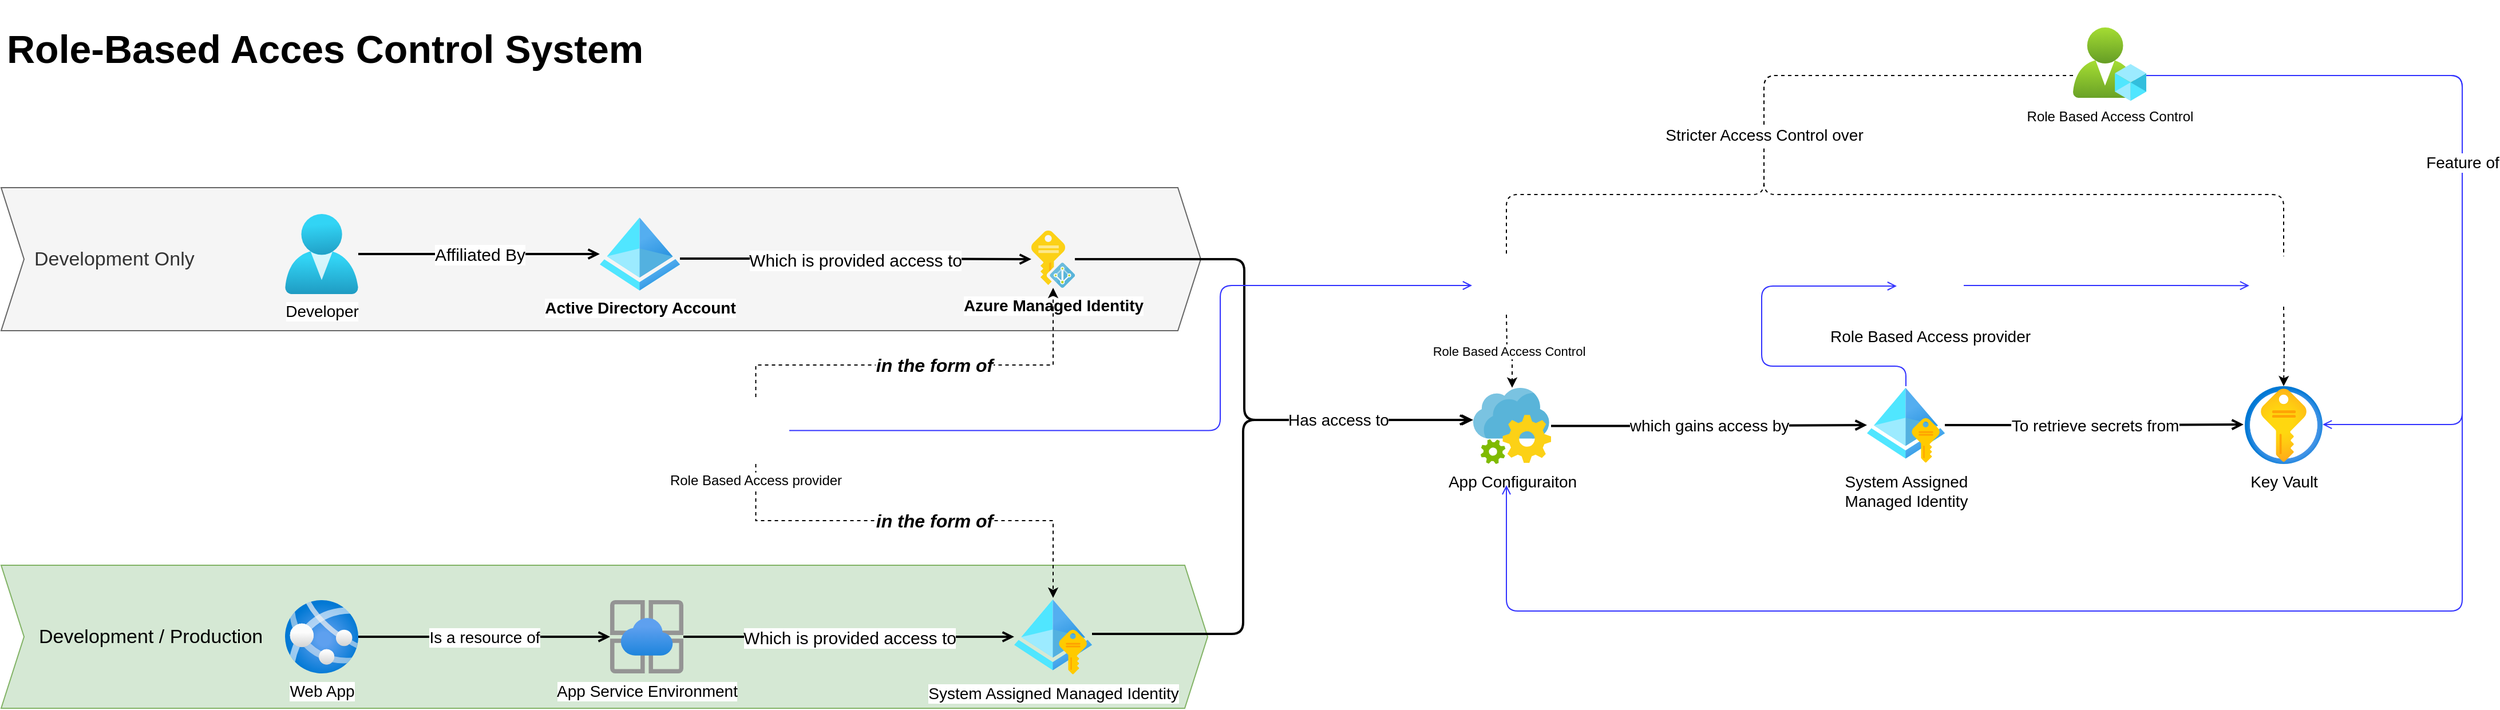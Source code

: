 <mxfile version="14.9.0" type="github"><diagram id="aKcAhjaKMupVT73DjgTT" name="Page-1"><mxGraphModel dx="2016" dy="652" grid="0" gridSize="10" guides="1" tooltips="1" connect="1" arrows="1" fold="1" page="0" pageScale="1" pageWidth="850" pageHeight="1100" math="0" shadow="0"><root><mxCell id="0"/><mxCell id="1" parent="0"/><mxCell id="AZvFwvDlNwqp36YprrgT-49" value="Development / Production" style="shape=step;perimeter=stepPerimeter;whiteSpace=wrap;html=1;fixedSize=1;fontSize=17;align=left;spacingLeft=31;fillColor=#d5e8d4;strokeColor=#82b366;" vertex="1" parent="1"><mxGeometry x="-480" y="630" width="1054" height="125" as="geometry"/></mxCell><mxCell id="AZvFwvDlNwqp36YprrgT-47" value="Development Only" style="shape=step;perimeter=stepPerimeter;whiteSpace=wrap;html=1;fixedSize=1;fontSize=17;align=left;spacingLeft=27;fillColor=#f5f5f5;strokeColor=#666666;fontColor=#333333;" vertex="1" parent="1"><mxGeometry x="-480" y="300" width="1048" height="125" as="geometry"/></mxCell><mxCell id="AZvFwvDlNwqp36YprrgT-35" value="Affiliated By" style="edgeStyle=orthogonalEdgeStyle;rounded=0;orthogonalLoop=1;jettySize=auto;html=1;endArrow=open;endFill=0;strokeWidth=2;fontSize=15;" edge="1" parent="1" source="AZvFwvDlNwqp36YprrgT-3" target="AZvFwvDlNwqp36YprrgT-10"><mxGeometry relative="1" as="geometry"/></mxCell><mxCell id="AZvFwvDlNwqp36YprrgT-3" value="Developer" style="aspect=fixed;html=1;points=[];align=center;image;fontSize=14;image=img/lib/azure2/identity/Users.svg;" vertex="1" parent="1"><mxGeometry x="-232" y="323" width="64" height="70" as="geometry"/></mxCell><mxCell id="AZvFwvDlNwqp36YprrgT-4" value="Key Vault" style="aspect=fixed;html=1;points=[];align=center;image;fontSize=14;image=img/lib/azure2/security/Key_Vaults.svg;" vertex="1" parent="1"><mxGeometry x="1480" y="473.5" width="68" height="68" as="geometry"/></mxCell><mxCell id="AZvFwvDlNwqp36YprrgT-36" value="Is a resource of" style="edgeStyle=orthogonalEdgeStyle;rounded=0;orthogonalLoop=1;jettySize=auto;html=1;fontSize=14;endArrow=open;endFill=0;strokeWidth=2;" edge="1" parent="1" source="AZvFwvDlNwqp36YprrgT-6" target="AZvFwvDlNwqp36YprrgT-12"><mxGeometry relative="1" as="geometry"/></mxCell><mxCell id="AZvFwvDlNwqp36YprrgT-6" value="Web App" style="aspect=fixed;html=1;points=[];align=center;image;fontSize=14;image=img/lib/azure2/containers/App_Services.svg;" vertex="1" parent="1"><mxGeometry x="-232" y="660.5" width="64" height="64" as="geometry"/></mxCell><mxCell id="AZvFwvDlNwqp36YprrgT-39" style="edgeStyle=orthogonalEdgeStyle;rounded=1;orthogonalLoop=1;jettySize=auto;html=1;entryX=-0.02;entryY=0.408;entryDx=0;entryDy=0;entryPerimeter=0;fontSize=14;endArrow=open;endFill=0;strokeWidth=2;" edge="1" parent="1" source="AZvFwvDlNwqp36YprrgT-8" target="AZvFwvDlNwqp36YprrgT-11"><mxGeometry relative="1" as="geometry"><Array as="points"><mxPoint x="605" y="690"/><mxPoint x="605" y="503"/><mxPoint x="805" y="503"/></Array></mxGeometry></mxCell><mxCell id="AZvFwvDlNwqp36YprrgT-8" value="System Assigned Managed Identity" style="aspect=fixed;html=1;points=[];align=center;image;fontSize=14;image=img/lib/azure2/identity/Managed_Identities.svg;" vertex="1" parent="1"><mxGeometry x="405" y="658.5" width="68" height="68" as="geometry"/></mxCell><mxCell id="AZvFwvDlNwqp36YprrgT-34" value="Which is provided access to" style="edgeStyle=orthogonalEdgeStyle;rounded=0;orthogonalLoop=1;jettySize=auto;html=1;exitX=1;exitY=0.563;exitDx=0;exitDy=0;exitPerimeter=0;endArrow=open;endFill=0;strokeWidth=2;fontSize=15;" edge="1" parent="1" source="AZvFwvDlNwqp36YprrgT-10" target="AZvFwvDlNwqp36YprrgT-9"><mxGeometry relative="1" as="geometry"/></mxCell><mxCell id="AZvFwvDlNwqp36YprrgT-38" value="Has access to" style="edgeStyle=orthogonalEdgeStyle;rounded=1;orthogonalLoop=1;jettySize=auto;html=1;entryX=0;entryY=0.408;entryDx=0;entryDy=0;entryPerimeter=0;fontSize=14;endArrow=open;endFill=0;strokeWidth=2;" edge="1" parent="1" source="AZvFwvDlNwqp36YprrgT-9" target="AZvFwvDlNwqp36YprrgT-11"><mxGeometry x="0.513" relative="1" as="geometry"><Array as="points"><mxPoint x="606" y="363"/><mxPoint x="606" y="503"/><mxPoint x="806" y="503"/></Array><mxPoint as="offset"/></mxGeometry></mxCell><mxCell id="AZvFwvDlNwqp36YprrgT-9" value="Azure Managed Identity" style="aspect=fixed;html=1;points=[];align=center;image;fontSize=14;image=img/lib/mscae/Managed_Identities.svg;fontStyle=1" vertex="1" parent="1"><mxGeometry x="420" y="337.5" width="38" height="50" as="geometry"/></mxCell><mxCell id="AZvFwvDlNwqp36YprrgT-10" value="Active Directory Account" style="aspect=fixed;html=1;points=[];align=center;image;fontSize=14;image=img/lib/azure2/identity/Azure_Active_Directory.svg;fontStyle=1" vertex="1" parent="1"><mxGeometry x="43" y="326" width="70" height="64" as="geometry"/></mxCell><mxCell id="AZvFwvDlNwqp36YprrgT-18" value="Role Based Access Control" style="edgeStyle=orthogonalEdgeStyle;rounded=0;orthogonalLoop=1;jettySize=auto;html=1;dashed=1;startArrow=none;" edge="1" parent="1" target="AZvFwvDlNwqp36YprrgT-11"><mxGeometry relative="1" as="geometry"><mxPoint x="835" y="411" as="sourcePoint"/></mxGeometry></mxCell><mxCell id="AZvFwvDlNwqp36YprrgT-40" value="which gains access by" style="edgeStyle=orthogonalEdgeStyle;rounded=0;orthogonalLoop=1;jettySize=auto;html=1;fontSize=14;endArrow=open;endFill=0;strokeWidth=2;" edge="1" parent="1" source="AZvFwvDlNwqp36YprrgT-11" target="AZvFwvDlNwqp36YprrgT-13"><mxGeometry relative="1" as="geometry"/></mxCell><mxCell id="AZvFwvDlNwqp36YprrgT-11" value="App Configuraiton" style="aspect=fixed;html=1;points=[];align=center;image;fontSize=14;image=img/lib/mscae/App_Configuration.svg;" vertex="1" parent="1"><mxGeometry x="806" y="474.86" width="68" height="66.64" as="geometry"/></mxCell><mxCell id="AZvFwvDlNwqp36YprrgT-37" value="&lt;span style=&quot;font-size: 15px&quot;&gt;Which is provided access to&lt;/span&gt;" style="edgeStyle=orthogonalEdgeStyle;rounded=0;orthogonalLoop=1;jettySize=auto;html=1;fontSize=14;endArrow=open;endFill=0;strokeWidth=2;" edge="1" parent="1" source="AZvFwvDlNwqp36YprrgT-12" target="AZvFwvDlNwqp36YprrgT-8"><mxGeometry relative="1" as="geometry"/></mxCell><mxCell id="AZvFwvDlNwqp36YprrgT-12" value="App Service Environment" style="aspect=fixed;html=1;points=[];align=center;image;fontSize=14;image=img/lib/azure2/app_services/App_Service_Environments.svg;" vertex="1" parent="1"><mxGeometry x="52" y="660.5" width="64" height="64" as="geometry"/></mxCell><mxCell id="AZvFwvDlNwqp36YprrgT-41" value="To retrieve secrets from" style="edgeStyle=orthogonalEdgeStyle;rounded=0;orthogonalLoop=1;jettySize=auto;html=1;fontSize=14;endArrow=open;endFill=0;strokeWidth=2;entryX=-0.015;entryY=0.493;entryDx=0;entryDy=0;entryPerimeter=0;" edge="1" parent="1" source="AZvFwvDlNwqp36YprrgT-13" target="AZvFwvDlNwqp36YprrgT-4"><mxGeometry relative="1" as="geometry"><mxPoint x="1440" y="508" as="targetPoint"/></mxGeometry></mxCell><mxCell id="AZvFwvDlNwqp36YprrgT-54" style="edgeStyle=orthogonalEdgeStyle;rounded=1;orthogonalLoop=1;jettySize=auto;html=1;fontSize=17;endArrow=open;endFill=0;strokeColor=#3333FF;strokeWidth=1;" edge="1" parent="1" source="AZvFwvDlNwqp36YprrgT-13" target="AZvFwvDlNwqp36YprrgT-52"><mxGeometry relative="1" as="geometry"><Array as="points"><mxPoint x="1184" y="456"/><mxPoint x="1058" y="456"/><mxPoint x="1058" y="386"/></Array></mxGeometry></mxCell><mxCell id="AZvFwvDlNwqp36YprrgT-13" value="System Assigned&lt;br style=&quot;font-size: 14px;&quot;&gt;Managed Identity" style="aspect=fixed;html=1;points=[];align=center;image;fontSize=14;image=img/lib/azure2/identity/Managed_Identities.svg;" vertex="1" parent="1"><mxGeometry x="1150" y="473.5" width="68" height="68" as="geometry"/></mxCell><mxCell id="AZvFwvDlNwqp36YprrgT-28" style="edgeStyle=orthogonalEdgeStyle;rounded=0;orthogonalLoop=1;jettySize=auto;html=1;dashed=1;startArrow=none;" edge="1" parent="1" target="AZvFwvDlNwqp36YprrgT-4"><mxGeometry relative="1" as="geometry"><mxPoint x="1514" y="404" as="sourcePoint"/></mxGeometry></mxCell><mxCell id="AZvFwvDlNwqp36YprrgT-42" style="edgeStyle=orthogonalEdgeStyle;orthogonalLoop=1;jettySize=auto;html=1;fontSize=14;endArrow=open;endFill=0;strokeWidth=1;rounded=1;strokeColor=#3333FF;" edge="1" parent="1" source="AZvFwvDlNwqp36YprrgT-14"><mxGeometry relative="1" as="geometry"><mxPoint x="835" y="560" as="targetPoint"/><Array as="points"><mxPoint x="1670" y="202"/><mxPoint x="1670" y="670"/><mxPoint x="835" y="670"/></Array></mxGeometry></mxCell><mxCell id="AZvFwvDlNwqp36YprrgT-46" value="Feature of" style="edgeStyle=orthogonalEdgeStyle;rounded=1;orthogonalLoop=1;jettySize=auto;html=1;fontSize=14;endArrow=open;endFill=0;strokeWidth=1;entryX=1;entryY=0.493;entryDx=0;entryDy=0;entryPerimeter=0;strokeColor=#3333FF;" edge="1" parent="1" source="AZvFwvDlNwqp36YprrgT-14" target="AZvFwvDlNwqp36YprrgT-4"><mxGeometry relative="1" as="geometry"><Array as="points"><mxPoint x="1670" y="202"/><mxPoint x="1670" y="507"/></Array></mxGeometry></mxCell><mxCell id="AZvFwvDlNwqp36YprrgT-14" value="Role Based Access Control" style="aspect=fixed;html=1;points=[];align=center;image;fontSize=12;image=img/lib/azure2/intune/Azure_AD_Roles_and_Administrators.svg;" vertex="1" parent="1"><mxGeometry x="1330" y="160" width="64" height="64" as="geometry"/></mxCell><mxCell id="AZvFwvDlNwqp36YprrgT-32" value="&lt;i style=&quot;font-size: 16px&quot;&gt;&lt;b&gt;in the form of&lt;/b&gt;&lt;/i&gt;" style="edgeStyle=orthogonalEdgeStyle;rounded=0;orthogonalLoop=1;jettySize=auto;html=1;dashed=1;" edge="1" parent="1" source="AZvFwvDlNwqp36YprrgT-25" target="AZvFwvDlNwqp36YprrgT-9"><mxGeometry x="0.034" relative="1" as="geometry"><Array as="points"><mxPoint x="179" y="455"/><mxPoint x="439" y="455"/></Array><mxPoint as="offset"/></mxGeometry></mxCell><mxCell id="AZvFwvDlNwqp36YprrgT-33" value="&lt;font style=&quot;font-size: 16px&quot;&gt;&lt;i&gt;&lt;b&gt;in the form of&lt;/b&gt;&lt;/i&gt;&lt;/font&gt;" style="edgeStyle=orthogonalEdgeStyle;rounded=0;orthogonalLoop=1;jettySize=auto;html=1;dashed=1;" edge="1" parent="1" source="AZvFwvDlNwqp36YprrgT-25" target="AZvFwvDlNwqp36YprrgT-8"><mxGeometry x="0.089" relative="1" as="geometry"><Array as="points"><mxPoint x="179" y="591"/><mxPoint x="439" y="591"/></Array><mxPoint as="offset"/></mxGeometry></mxCell><mxCell id="AZvFwvDlNwqp36YprrgT-55" style="edgeStyle=orthogonalEdgeStyle;rounded=1;orthogonalLoop=1;jettySize=auto;html=1;entryX=0;entryY=0.5;entryDx=0;entryDy=0;entryPerimeter=0;fontSize=17;endArrow=open;endFill=0;strokeColor=#3333FF;strokeWidth=1;" edge="1" parent="1" source="AZvFwvDlNwqp36YprrgT-25"><mxGeometry relative="1" as="geometry"><mxPoint x="568" y="512" as="sourcePoint"/><mxPoint x="805" y="385.5" as="targetPoint"/><Array as="points"><mxPoint x="585" y="512"/><mxPoint x="585" y="386"/></Array></mxGeometry></mxCell><mxCell id="AZvFwvDlNwqp36YprrgT-25" value="Role Based Access provider" style="shape=image;html=1;verticalAlign=top;verticalLabelPosition=bottom;labelBackgroundColor=#ffffff;imageAspect=0;aspect=fixed;image=https://cdn4.iconfinder.com/data/icons/internet-security-flat-2/32/Internet_Security_key_lock_password_door_safe-128.png" vertex="1" parent="1"><mxGeometry x="150" y="483" width="58.5" height="58.5" as="geometry"/></mxCell><mxCell id="AZvFwvDlNwqp36YprrgT-27" value="" style="edgeStyle=orthogonalEdgeStyle;rounded=1;orthogonalLoop=1;jettySize=auto;html=1;dashed=1;endArrow=none;" edge="1" parent="1" source="AZvFwvDlNwqp36YprrgT-14"><mxGeometry relative="1" as="geometry"><mxPoint x="835" y="294" as="sourcePoint"/><mxPoint x="835" y="360" as="targetPoint"/><Array as="points"><mxPoint x="1060" y="202"/><mxPoint x="1060" y="306"/><mxPoint x="835" y="306"/></Array></mxGeometry></mxCell><mxCell id="AZvFwvDlNwqp36YprrgT-30" value="Stricter Access Control over" style="edgeStyle=orthogonalEdgeStyle;rounded=1;orthogonalLoop=1;jettySize=auto;html=1;dashed=1;endArrow=none;fontSize=14;" edge="1" parent="1" source="AZvFwvDlNwqp36YprrgT-14"><mxGeometry x="-0.27" relative="1" as="geometry"><mxPoint x="867" y="262" as="sourcePoint"/><mxPoint x="1514" y="360" as="targetPoint"/><Array as="points"><mxPoint x="1060" y="202"/><mxPoint x="1060" y="306"/><mxPoint x="1514" y="306"/></Array><mxPoint as="offset"/></mxGeometry></mxCell><mxCell id="AZvFwvDlNwqp36YprrgT-51" value="&lt;h1&gt;Role-Based Acces Control System&lt;/h1&gt;" style="text;html=1;strokeColor=none;fillColor=none;spacing=5;spacingTop=-20;whiteSpace=wrap;overflow=hidden;rounded=0;fontSize=17;" vertex="1" parent="1"><mxGeometry x="-480" y="146" width="1062" height="120" as="geometry"/></mxCell><mxCell id="AZvFwvDlNwqp36YprrgT-53" style="edgeStyle=orthogonalEdgeStyle;rounded=1;orthogonalLoop=1;jettySize=auto;html=1;fontSize=17;endArrow=open;endFill=0;strokeColor=#3333FF;strokeWidth=1;" edge="1" parent="1" source="AZvFwvDlNwqp36YprrgT-52"><mxGeometry relative="1" as="geometry"><mxPoint x="1484" y="385.571" as="targetPoint"/></mxGeometry></mxCell><mxCell id="AZvFwvDlNwqp36YprrgT-52" value="Role Based Access provider" style="shape=image;html=1;verticalAlign=top;verticalLabelPosition=bottom;labelBackgroundColor=#ffffff;imageAspect=0;aspect=fixed;image=https://cdn4.iconfinder.com/data/icons/internet-security-flat-2/32/Internet_Security_key_lock_password_door_safe-128.png;fontSize=14;" vertex="1" parent="1"><mxGeometry x="1176" y="356.25" width="58.5" height="58.5" as="geometry"/></mxCell><mxCell id="AZvFwvDlNwqp36YprrgT-56" value="" style="shape=image;html=1;verticalAlign=top;verticalLabelPosition=bottom;labelBackgroundColor=#ffffff;imageAspect=0;aspect=fixed;image=https://cdn4.iconfinder.com/data/icons/internet-security-flat-2/32/Internet_Security_lock_locked_password_secure_padlock-128.png;fontSize=14;" vertex="1" parent="1"><mxGeometry x="803" y="353.5" width="64" height="64" as="geometry"/></mxCell><mxCell id="AZvFwvDlNwqp36YprrgT-58" value="" style="shape=image;html=1;verticalAlign=top;verticalLabelPosition=bottom;labelBackgroundColor=#ffffff;imageAspect=0;aspect=fixed;image=https://cdn4.iconfinder.com/data/icons/internet-security-flat-2/32/Internet_Security_lock_locked_password_secure_padlock-128.png;fontSize=17;" vertex="1" parent="1"><mxGeometry x="1480" y="353.5" width="64" height="64" as="geometry"/></mxCell></root></mxGraphModel></diagram></mxfile>